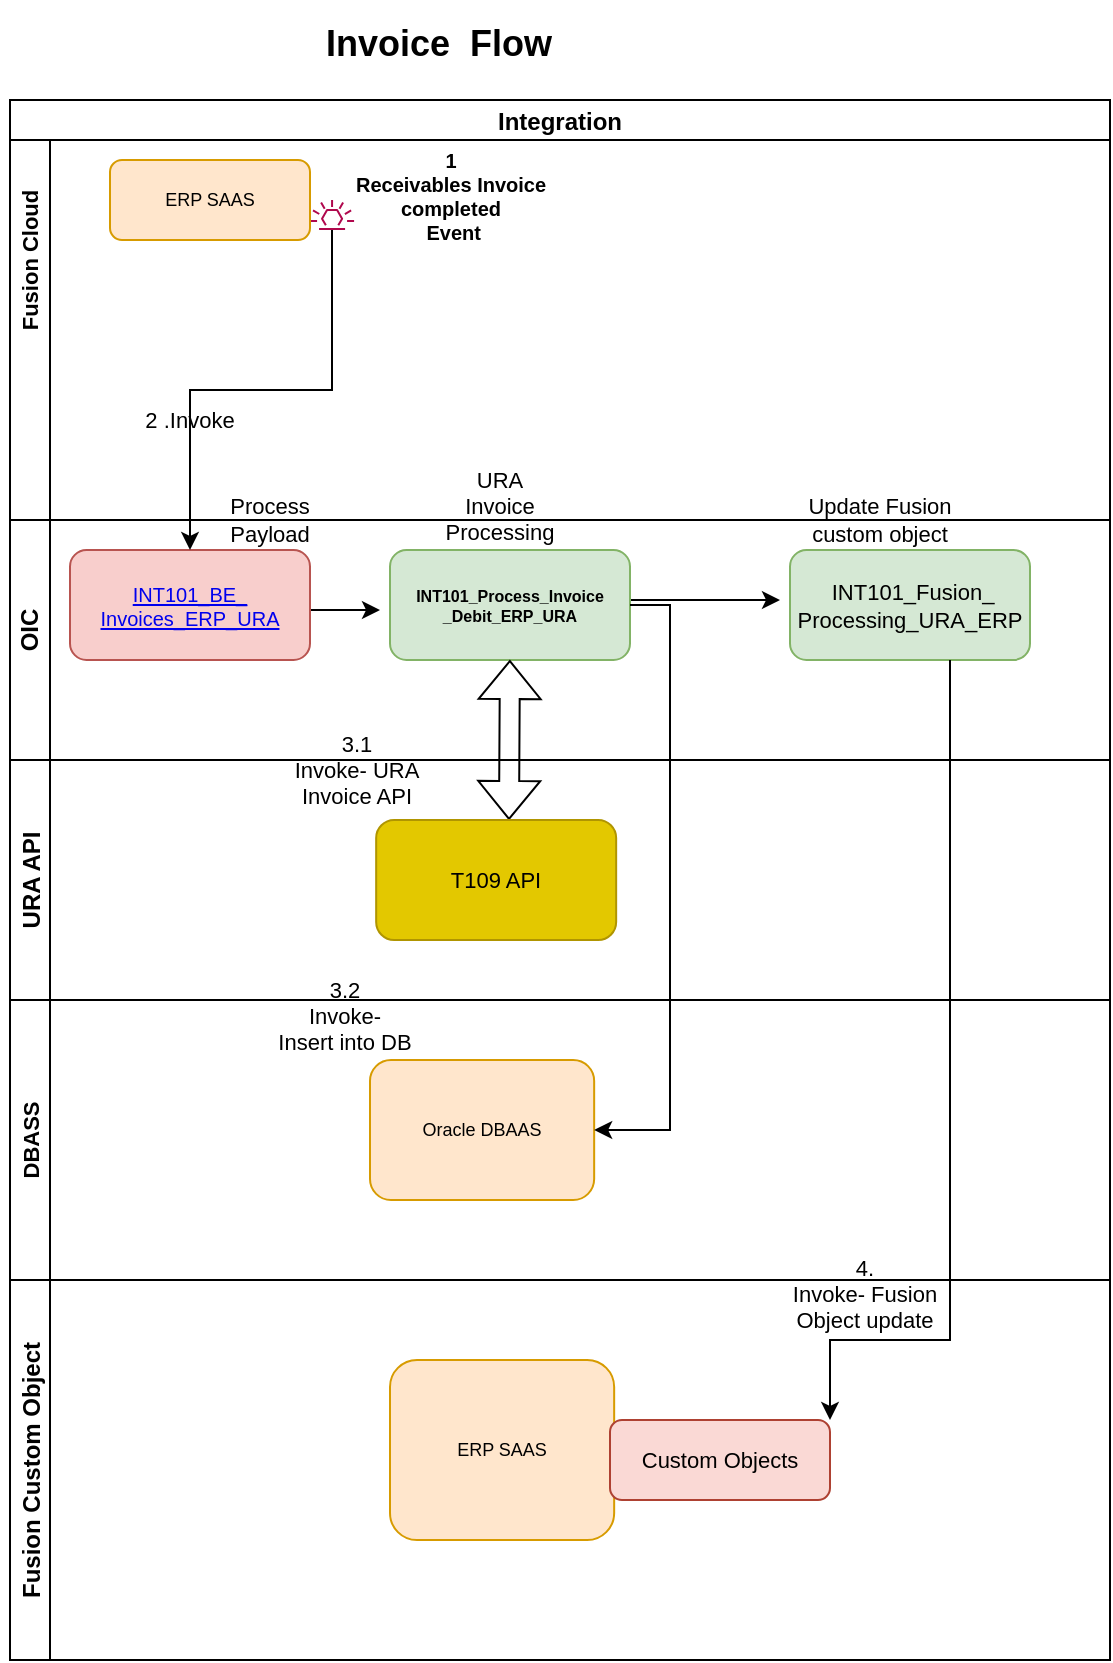 <mxfile version="16.2.7" type="github">
  <diagram id="QBchSwfQgvvRqoAkoElo" name="Page-1">
    <mxGraphModel dx="723" dy="343" grid="1" gridSize="10" guides="1" tooltips="1" connect="1" arrows="1" fold="1" page="1" pageScale="1" pageWidth="850" pageHeight="1100" math="0" shadow="0">
      <root>
        <mxCell id="0" />
        <mxCell id="1" parent="0" />
        <mxCell id="_WeS0L_78n82KtswuAGA-8" value="Integration " style="swimlane;childLayout=stackLayout;resizeParent=1;resizeParentMax=0;horizontal=1;startSize=20;horizontalStack=0;" parent="1" vertex="1">
          <mxGeometry x="180" y="700" width="550" height="450" as="geometry" />
        </mxCell>
        <mxCell id="_WeS0L_78n82KtswuAGA-9" value="" style="swimlane;startSize=20;horizontal=0;" parent="_WeS0L_78n82KtswuAGA-8" vertex="1">
          <mxGeometry y="20" width="550" height="190" as="geometry" />
        </mxCell>
        <mxCell id="_WeS0L_78n82KtswuAGA-12" value="&lt;font style=&quot;font-size: 11px&quot;&gt;Fusion Cloud&lt;/font&gt;" style="text;html=1;strokeColor=none;fillColor=none;align=center;verticalAlign=middle;whiteSpace=wrap;rounded=0;rotation=-90;fontStyle=1" parent="_WeS0L_78n82KtswuAGA-9" vertex="1">
          <mxGeometry x="-35" y="45" width="90" height="30" as="geometry" />
        </mxCell>
        <mxCell id="_WeS0L_78n82KtswuAGA-25" value="" style="sketch=0;outlineConnect=0;fontColor=#232F3E;gradientColor=none;fillColor=#B0084D;strokeColor=none;dashed=0;verticalLabelPosition=bottom;verticalAlign=top;align=center;html=1;fontSize=12;fontStyle=0;aspect=fixed;pointerEvents=1;shape=mxgraph.aws4.eventbridge_default_event_bus_resource;" parent="_WeS0L_78n82KtswuAGA-9" vertex="1">
          <mxGeometry x="150" y="30" width="22.08" height="15" as="geometry" />
        </mxCell>
        <mxCell id="_WeS0L_78n82KtswuAGA-50" value="1&lt;div style=&quot;font-size: 10px&quot;&gt;&lt;span style=&quot;font-size: 10px&quot; lang=&quot;EN-GB&quot;&gt;Receivables Invoice &lt;br style=&quot;font-size: 10px&quot;&gt;&lt;/span&gt;&lt;/div&gt;&lt;div style=&quot;font-size: 10px&quot;&gt;&lt;span style=&quot;font-size: 10px&quot; lang=&quot;EN-GB&quot;&gt;completed&lt;/span&gt;&lt;/div&gt;&lt;div style=&quot;font-size: 10px&quot;&gt;&amp;nbsp;Event&lt;/div&gt;&lt;div style=&quot;font-size: 10px&quot;&gt;&lt;br style=&quot;font-size: 10px&quot;&gt;&lt;/div&gt;&lt;div style=&quot;font-size: 10px&quot;&gt;&lt;br style=&quot;font-size: 10px&quot;&gt;&lt;/div&gt;" style="text;html=1;align=center;verticalAlign=middle;resizable=0;points=[];autosize=1;strokeColor=none;fillColor=none;fontSize=10;fontStyle=1" parent="_WeS0L_78n82KtswuAGA-9" vertex="1">
          <mxGeometry x="160" width="120" height="80" as="geometry" />
        </mxCell>
        <mxCell id="VZgvoDStMmctj56R9S_6-1" value="ERP SAAS" style="rounded=1;whiteSpace=wrap;html=1;fontSize=9;fillColor=#ffe6cc;strokeColor=#d79b00;" vertex="1" parent="_WeS0L_78n82KtswuAGA-9">
          <mxGeometry x="50" y="10" width="100" height="40" as="geometry" />
        </mxCell>
        <mxCell id="VZgvoDStMmctj56R9S_6-23" value="URA Invoice Processing" style="text;html=1;strokeColor=none;fillColor=none;align=center;verticalAlign=middle;whiteSpace=wrap;rounded=0;fontSize=11;" vertex="1" parent="_WeS0L_78n82KtswuAGA-9">
          <mxGeometry x="215" y="163" width="60" height="40" as="geometry" />
        </mxCell>
        <mxCell id="VZgvoDStMmctj56R9S_6-24" value="Update Fusion custom object" style="text;html=1;strokeColor=none;fillColor=none;align=center;verticalAlign=middle;whiteSpace=wrap;rounded=0;fontSize=11;" vertex="1" parent="_WeS0L_78n82KtswuAGA-9">
          <mxGeometry x="390" y="170" width="90" height="40" as="geometry" />
        </mxCell>
        <mxCell id="_WeS0L_78n82KtswuAGA-10" value="" style="swimlane;startSize=20;horizontal=0;" parent="_WeS0L_78n82KtswuAGA-8" vertex="1">
          <mxGeometry y="210" width="550" height="120" as="geometry" />
        </mxCell>
        <mxCell id="_WeS0L_78n82KtswuAGA-14" value="&lt;b&gt;OIC&lt;/b&gt;" style="text;html=1;strokeColor=none;fillColor=none;align=center;verticalAlign=middle;whiteSpace=wrap;rounded=0;rotation=-90;" parent="_WeS0L_78n82KtswuAGA-10" vertex="1">
          <mxGeometry x="-20" y="50" width="60" height="10" as="geometry" />
        </mxCell>
        <mxCell id="_WeS0L_78n82KtswuAGA-21" style="edgeStyle=orthogonalEdgeStyle;rounded=0;orthogonalLoop=1;jettySize=auto;html=1;fontSize=9;" parent="_WeS0L_78n82KtswuAGA-10" edge="1">
          <mxGeometry relative="1" as="geometry">
            <mxPoint x="150" y="45" as="sourcePoint" />
            <mxPoint x="185" y="45" as="targetPoint" />
          </mxGeometry>
        </mxCell>
        <mxCell id="_WeS0L_78n82KtswuAGA-30" style="edgeStyle=orthogonalEdgeStyle;rounded=0;orthogonalLoop=1;jettySize=auto;html=1;entryX=0;entryY=0.5;entryDx=0;entryDy=0;fontSize=9;exitX=0.992;exitY=0.4;exitDx=0;exitDy=0;exitPerimeter=0;" parent="_WeS0L_78n82KtswuAGA-10" edge="1">
          <mxGeometry relative="1" as="geometry">
            <mxPoint x="309.04" y="40" as="sourcePoint" />
            <mxPoint x="385" y="40" as="targetPoint" />
          </mxGeometry>
        </mxCell>
        <mxCell id="VZgvoDStMmctj56R9S_6-2" value="&lt;div style=&quot;font-size: 10px&quot;&gt;&lt;a name=&quot;_Toc93504366&quot; style=&quot;font-size: 10px&quot;&gt;&lt;span style=&quot;font-size: 10px&quot; lang=&quot;EN-GB&quot;&gt;INT101_BE_&lt;/span&gt;&lt;/a&gt;&lt;/div&gt;&lt;div style=&quot;font-size: 10px&quot;&gt;&lt;a name=&quot;_Toc93504366&quot; style=&quot;font-size: 10px&quot;&gt;&lt;span style=&quot;font-size: 10px&quot; lang=&quot;EN-GB&quot;&gt;Invoices_ERP_URA&lt;/span&gt;&lt;/a&gt;&lt;/div&gt;" style="rounded=1;whiteSpace=wrap;html=1;fillColor=#f8cecc;strokeColor=#b85450;" vertex="1" parent="_WeS0L_78n82KtswuAGA-10">
          <mxGeometry x="30" y="15" width="120" height="55" as="geometry" />
        </mxCell>
        <mxCell id="VZgvoDStMmctj56R9S_6-4" value="&lt;div style=&quot;font-size: 8px&quot;&gt;&lt;b&gt;&lt;font style=&quot;font-size: 8px&quot;&gt;INT101_Process_Invoice&lt;/font&gt;&lt;/b&gt;&lt;/div&gt;&lt;div style=&quot;font-size: 8px&quot;&gt;&lt;b&gt;&lt;font style=&quot;font-size: 8px&quot;&gt;_Debit_ERP_URA &lt;/font&gt;&lt;/b&gt;&lt;/div&gt;" style="rounded=1;whiteSpace=wrap;html=1;fillColor=#d5e8d4;strokeColor=#82b366;" vertex="1" parent="_WeS0L_78n82KtswuAGA-10">
          <mxGeometry x="190" y="15" width="120" height="55" as="geometry" />
        </mxCell>
        <mxCell id="VZgvoDStMmctj56R9S_6-5" value="&lt;div style=&quot;font-size: 11px&quot;&gt;&amp;nbsp;&lt;font style=&quot;font-size: 11px&quot;&gt;INT101_Fusion_&lt;/font&gt;&lt;/div&gt;&lt;div style=&quot;font-size: 11px&quot;&gt;&lt;font style=&quot;font-size: 11px&quot;&gt;Processing_URA_ERP&lt;/font&gt;&lt;/div&gt;" style="rounded=1;whiteSpace=wrap;html=1;fillColor=#d5e8d4;strokeColor=#82b366;" vertex="1" parent="_WeS0L_78n82KtswuAGA-10">
          <mxGeometry x="390" y="15" width="120" height="55" as="geometry" />
        </mxCell>
        <mxCell id="VZgvoDStMmctj56R9S_6-14" value="Process Payload" style="text;html=1;strokeColor=none;fillColor=none;align=center;verticalAlign=middle;whiteSpace=wrap;rounded=0;fontSize=11;" vertex="1" parent="_WeS0L_78n82KtswuAGA-10">
          <mxGeometry x="100" y="-15" width="60" height="30" as="geometry" />
        </mxCell>
        <mxCell id="_WeS0L_78n82KtswuAGA-48" value="" style="shape=flexArrow;endArrow=classic;startArrow=classic;html=1;rounded=0;fontSize=9;" parent="_WeS0L_78n82KtswuAGA-10" edge="1">
          <mxGeometry width="100" height="100" relative="1" as="geometry">
            <mxPoint x="249.5" y="150" as="sourcePoint" />
            <mxPoint x="249.952" y="70" as="targetPoint" />
          </mxGeometry>
        </mxCell>
        <mxCell id="_WeS0L_78n82KtswuAGA-11" value="URA API" style="swimlane;startSize=20;horizontal=0;" parent="_WeS0L_78n82KtswuAGA-8" vertex="1">
          <mxGeometry y="330" width="550" height="120" as="geometry" />
        </mxCell>
        <mxCell id="VZgvoDStMmctj56R9S_6-6" value="T109 API " style="rounded=1;whiteSpace=wrap;html=1;fontSize=11;fillColor=#e3c800;fontColor=#000000;strokeColor=#B09500;" vertex="1" parent="_WeS0L_78n82KtswuAGA-11">
          <mxGeometry x="183.08" y="30" width="120" height="60" as="geometry" />
        </mxCell>
        <mxCell id="VZgvoDStMmctj56R9S_6-11" value="&lt;div&gt;3.1&lt;/div&gt;&lt;div&gt;Invoke- URA Invoice API&lt;/div&gt;" style="text;html=1;strokeColor=none;fillColor=none;align=center;verticalAlign=middle;whiteSpace=wrap;rounded=0;fontSize=11;" vertex="1" parent="_WeS0L_78n82KtswuAGA-11">
          <mxGeometry x="126" y="-15" width="95" height="40" as="geometry" />
        </mxCell>
        <mxCell id="VZgvoDStMmctj56R9S_6-10" style="edgeStyle=orthogonalEdgeStyle;rounded=0;orthogonalLoop=1;jettySize=auto;html=1;fontSize=11;" edge="1" parent="_WeS0L_78n82KtswuAGA-8" source="_WeS0L_78n82KtswuAGA-25" target="VZgvoDStMmctj56R9S_6-2">
          <mxGeometry relative="1" as="geometry" />
        </mxCell>
        <mxCell id="_WeS0L_78n82KtswuAGA-52" value="&lt;h1&gt;Invoice&amp;nbsp; Flow &lt;br&gt;&lt;/h1&gt;&amp;nbsp;" style="text;html=1;strokeColor=none;fillColor=none;spacing=5;spacingTop=-20;whiteSpace=wrap;overflow=hidden;rounded=0;fontSize=9;" parent="1" vertex="1">
          <mxGeometry x="332.5" y="660" width="245" height="40" as="geometry" />
        </mxCell>
        <mxCell id="VZgvoDStMmctj56R9S_6-15" value="2 .Invoke" style="text;html=1;strokeColor=none;fillColor=none;align=center;verticalAlign=middle;whiteSpace=wrap;rounded=0;fontSize=11;" vertex="1" parent="1">
          <mxGeometry x="240" y="850" width="60" height="20" as="geometry" />
        </mxCell>
        <mxCell id="_WeS0L_78n82KtswuAGA-19" value="Fusion Custom Object" style="swimlane;startSize=20;horizontal=0;fontSize=12;fontStyle=1" parent="1" vertex="1">
          <mxGeometry x="180" y="1290" width="550" height="190" as="geometry" />
        </mxCell>
        <mxCell id="VZgvoDStMmctj56R9S_6-8" value="ERP SAAS" style="rounded=1;whiteSpace=wrap;html=1;fontSize=9;fillColor=#ffe6cc;strokeColor=#d79b00;" vertex="1" parent="_WeS0L_78n82KtswuAGA-19">
          <mxGeometry x="190" y="40" width="112.08" height="90" as="geometry" />
        </mxCell>
        <mxCell id="VZgvoDStMmctj56R9S_6-9" value="Custom Objects" style="rounded=1;whiteSpace=wrap;html=1;fontSize=11;fillColor=#fad9d5;strokeColor=#ae4132;" vertex="1" parent="_WeS0L_78n82KtswuAGA-19">
          <mxGeometry x="300" y="70" width="110" height="40" as="geometry" />
        </mxCell>
        <mxCell id="VZgvoDStMmctj56R9S_6-19" style="edgeStyle=orthogonalEdgeStyle;rounded=0;orthogonalLoop=1;jettySize=auto;html=1;entryX=1;entryY=0;entryDx=0;entryDy=0;fontSize=11;" edge="1" parent="1" source="VZgvoDStMmctj56R9S_6-5" target="VZgvoDStMmctj56R9S_6-9">
          <mxGeometry relative="1" as="geometry">
            <Array as="points">
              <mxPoint x="650" y="1320" />
              <mxPoint x="590" y="1320" />
            </Array>
          </mxGeometry>
        </mxCell>
        <mxCell id="_WeS0L_78n82KtswuAGA-13" value="DBASS" style="swimlane;startSize=20;horizontal=0;fontSize=11;" parent="1" vertex="1">
          <mxGeometry x="180" y="1150" width="550" height="140" as="geometry" />
        </mxCell>
        <mxCell id="VZgvoDStMmctj56R9S_6-7" value="Oracle DBAAS" style="rounded=1;whiteSpace=wrap;html=1;fontSize=9;fillColor=#ffe6cc;strokeColor=#d79b00;" vertex="1" parent="_WeS0L_78n82KtswuAGA-13">
          <mxGeometry x="180" y="30" width="112.08" height="70" as="geometry" />
        </mxCell>
        <mxCell id="VZgvoDStMmctj56R9S_6-17" value="&lt;div&gt;3.2&lt;/div&gt;&lt;div&gt;Invoke- &lt;br&gt;&lt;/div&gt;&lt;div&gt;Insert into DB&lt;br&gt;&lt;/div&gt;" style="text;html=1;strokeColor=none;fillColor=none;align=center;verticalAlign=middle;whiteSpace=wrap;rounded=0;fontSize=11;" vertex="1" parent="_WeS0L_78n82KtswuAGA-13">
          <mxGeometry x="120" y="-12" width="95" height="40" as="geometry" />
        </mxCell>
        <mxCell id="VZgvoDStMmctj56R9S_6-20" value="4.&lt;div&gt;Invoke- Fusion Object update&lt;br&gt;&lt;/div&gt;" style="text;html=1;strokeColor=none;fillColor=none;align=center;verticalAlign=middle;whiteSpace=wrap;rounded=0;fontSize=11;" vertex="1" parent="_WeS0L_78n82KtswuAGA-13">
          <mxGeometry x="380" y="127" width="95" height="40" as="geometry" />
        </mxCell>
        <mxCell id="VZgvoDStMmctj56R9S_6-26" style="edgeStyle=orthogonalEdgeStyle;rounded=0;orthogonalLoop=1;jettySize=auto;html=1;exitX=1;exitY=0.5;exitDx=0;exitDy=0;fontSize=11;" edge="1" parent="1" source="VZgvoDStMmctj56R9S_6-7">
          <mxGeometry relative="1" as="geometry">
            <mxPoint x="472" y="1215" as="targetPoint" />
          </mxGeometry>
        </mxCell>
        <mxCell id="VZgvoDStMmctj56R9S_6-29" style="edgeStyle=orthogonalEdgeStyle;rounded=0;orthogonalLoop=1;jettySize=auto;html=1;entryX=1;entryY=0.5;entryDx=0;entryDy=0;fontSize=11;" edge="1" parent="1" source="VZgvoDStMmctj56R9S_6-4" target="VZgvoDStMmctj56R9S_6-7">
          <mxGeometry relative="1" as="geometry">
            <Array as="points">
              <mxPoint x="510" y="953" />
              <mxPoint x="510" y="1215" />
            </Array>
          </mxGeometry>
        </mxCell>
      </root>
    </mxGraphModel>
  </diagram>
</mxfile>
